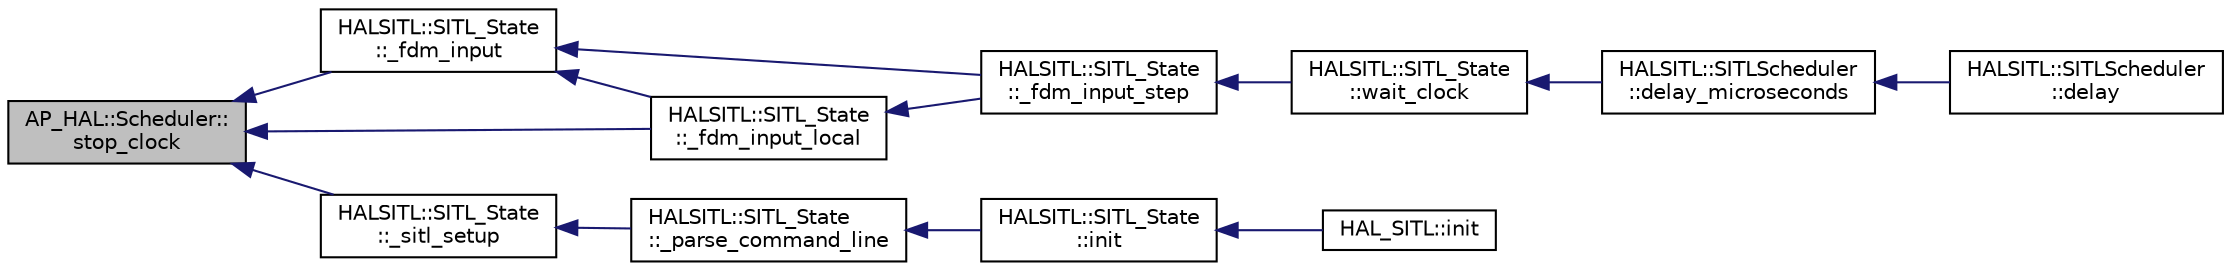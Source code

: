 digraph "AP_HAL::Scheduler::stop_clock"
{
 // INTERACTIVE_SVG=YES
  edge [fontname="Helvetica",fontsize="10",labelfontname="Helvetica",labelfontsize="10"];
  node [fontname="Helvetica",fontsize="10",shape=record];
  rankdir="LR";
  Node1 [label="AP_HAL::Scheduler::\lstop_clock",height=0.2,width=0.4,color="black", fillcolor="grey75", style="filled" fontcolor="black"];
  Node1 -> Node2 [dir="back",color="midnightblue",fontsize="10",style="solid",fontname="Helvetica"];
  Node2 [label="HALSITL::SITL_State\l::_fdm_input",height=0.2,width=0.4,color="black", fillcolor="white", style="filled",URL="$classHALSITL_1_1SITL__State.html#af9bfcaa8ed54183483f647e508c85ab8"];
  Node2 -> Node3 [dir="back",color="midnightblue",fontsize="10",style="solid",fontname="Helvetica"];
  Node3 [label="HALSITL::SITL_State\l::_fdm_input_step",height=0.2,width=0.4,color="black", fillcolor="white", style="filled",URL="$classHALSITL_1_1SITL__State.html#ae31c93a26ca780bb508dded2498e2e93"];
  Node3 -> Node4 [dir="back",color="midnightblue",fontsize="10",style="solid",fontname="Helvetica"];
  Node4 [label="HALSITL::SITL_State\l::wait_clock",height=0.2,width=0.4,color="black", fillcolor="white", style="filled",URL="$classHALSITL_1_1SITL__State.html#a3eeaf330efded46259bbf64fc53e6b9f"];
  Node4 -> Node5 [dir="back",color="midnightblue",fontsize="10",style="solid",fontname="Helvetica"];
  Node5 [label="HALSITL::SITLScheduler\l::delay_microseconds",height=0.2,width=0.4,color="black", fillcolor="white", style="filled",URL="$classHALSITL_1_1SITLScheduler.html#a4128e7f01b3e88fcb890ed98d91e9b10"];
  Node5 -> Node6 [dir="back",color="midnightblue",fontsize="10",style="solid",fontname="Helvetica"];
  Node6 [label="HALSITL::SITLScheduler\l::delay",height=0.2,width=0.4,color="black", fillcolor="white", style="filled",URL="$classHALSITL_1_1SITLScheduler.html#af7f89d00311bc23d39e38d1a0861cc42"];
  Node2 -> Node7 [dir="back",color="midnightblue",fontsize="10",style="solid",fontname="Helvetica"];
  Node7 [label="HALSITL::SITL_State\l::_fdm_input_local",height=0.2,width=0.4,color="black", fillcolor="white", style="filled",URL="$classHALSITL_1_1SITL__State.html#a141fe78b0702ab2f2ac4cafc221fdb97"];
  Node7 -> Node3 [dir="back",color="midnightblue",fontsize="10",style="solid",fontname="Helvetica"];
  Node1 -> Node7 [dir="back",color="midnightblue",fontsize="10",style="solid",fontname="Helvetica"];
  Node1 -> Node8 [dir="back",color="midnightblue",fontsize="10",style="solid",fontname="Helvetica"];
  Node8 [label="HALSITL::SITL_State\l::_sitl_setup",height=0.2,width=0.4,color="black", fillcolor="white", style="filled",URL="$classHALSITL_1_1SITL__State.html#a431cc90b2798830af85bcd65d0dade9f"];
  Node8 -> Node9 [dir="back",color="midnightblue",fontsize="10",style="solid",fontname="Helvetica"];
  Node9 [label="HALSITL::SITL_State\l::_parse_command_line",height=0.2,width=0.4,color="black", fillcolor="white", style="filled",URL="$classHALSITL_1_1SITL__State.html#a5211ba971055052489d9817c3388c4c2"];
  Node9 -> Node10 [dir="back",color="midnightblue",fontsize="10",style="solid",fontname="Helvetica"];
  Node10 [label="HALSITL::SITL_State\l::init",height=0.2,width=0.4,color="black", fillcolor="white", style="filled",URL="$classHALSITL_1_1SITL__State.html#a7059cb4e279007aae9b06757a68c15af"];
  Node10 -> Node11 [dir="back",color="midnightblue",fontsize="10",style="solid",fontname="Helvetica"];
  Node11 [label="HAL_SITL::init",height=0.2,width=0.4,color="black", fillcolor="white", style="filled",URL="$classHAL__SITL.html#aaee5180f1c92899c19422d24a3ec42d3"];
}
